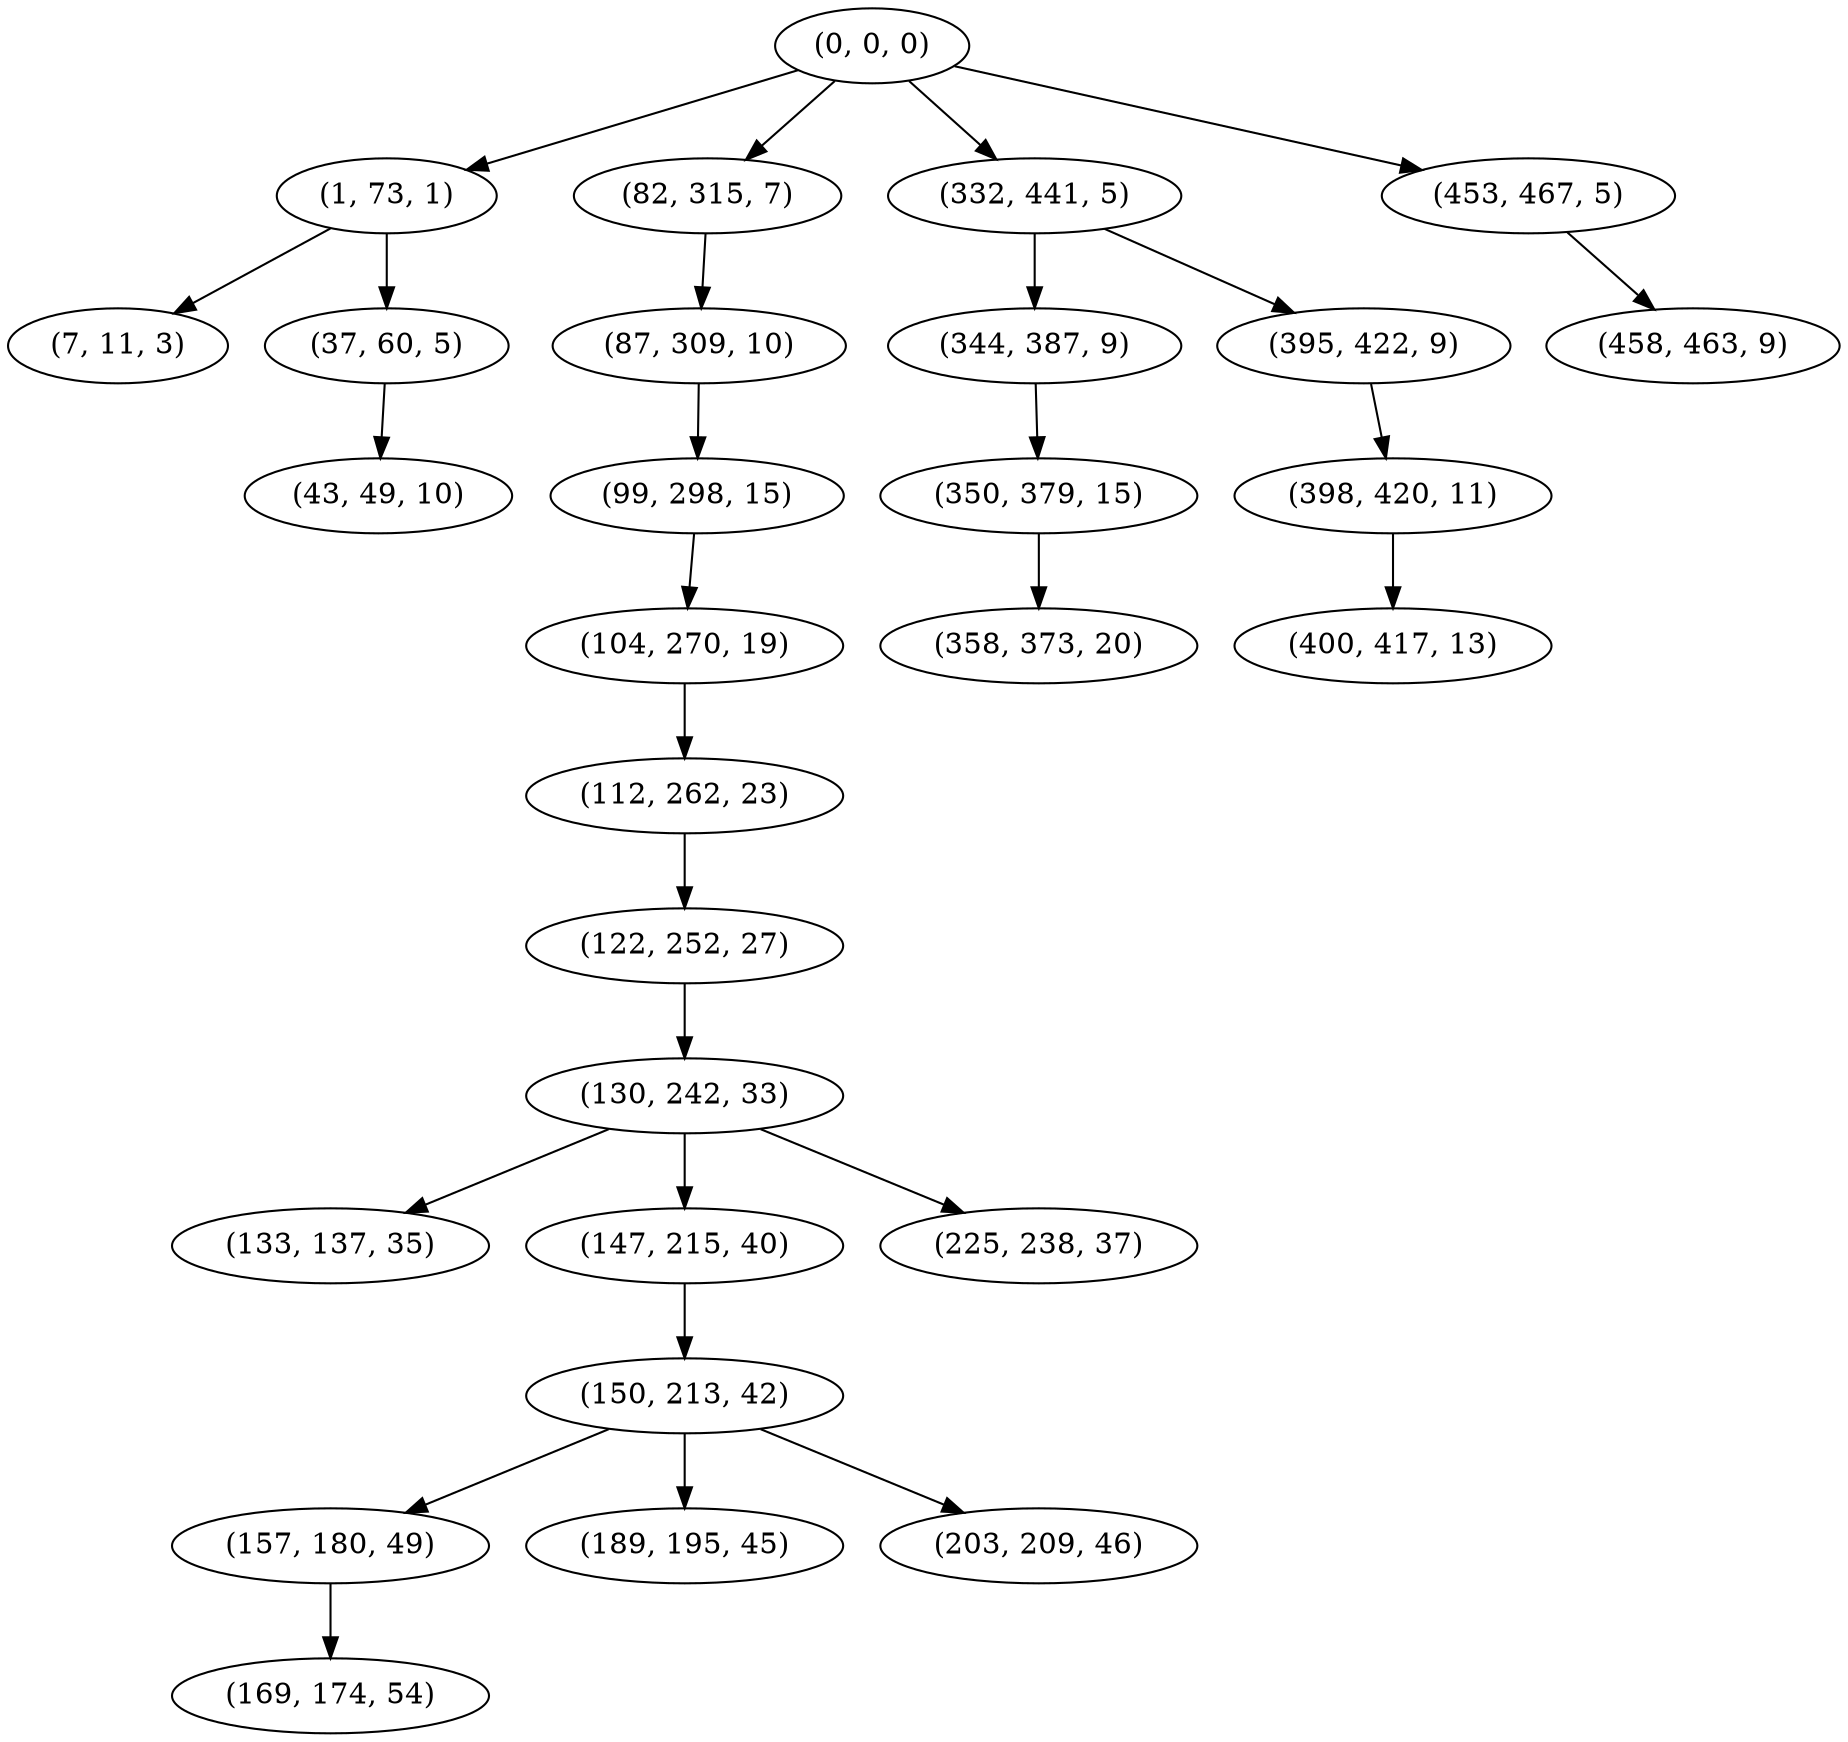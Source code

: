 digraph tree {
    "(0, 0, 0)";
    "(1, 73, 1)";
    "(7, 11, 3)";
    "(37, 60, 5)";
    "(43, 49, 10)";
    "(82, 315, 7)";
    "(87, 309, 10)";
    "(99, 298, 15)";
    "(104, 270, 19)";
    "(112, 262, 23)";
    "(122, 252, 27)";
    "(130, 242, 33)";
    "(133, 137, 35)";
    "(147, 215, 40)";
    "(150, 213, 42)";
    "(157, 180, 49)";
    "(169, 174, 54)";
    "(189, 195, 45)";
    "(203, 209, 46)";
    "(225, 238, 37)";
    "(332, 441, 5)";
    "(344, 387, 9)";
    "(350, 379, 15)";
    "(358, 373, 20)";
    "(395, 422, 9)";
    "(398, 420, 11)";
    "(400, 417, 13)";
    "(453, 467, 5)";
    "(458, 463, 9)";
    "(0, 0, 0)" -> "(1, 73, 1)";
    "(0, 0, 0)" -> "(82, 315, 7)";
    "(0, 0, 0)" -> "(332, 441, 5)";
    "(0, 0, 0)" -> "(453, 467, 5)";
    "(1, 73, 1)" -> "(7, 11, 3)";
    "(1, 73, 1)" -> "(37, 60, 5)";
    "(37, 60, 5)" -> "(43, 49, 10)";
    "(82, 315, 7)" -> "(87, 309, 10)";
    "(87, 309, 10)" -> "(99, 298, 15)";
    "(99, 298, 15)" -> "(104, 270, 19)";
    "(104, 270, 19)" -> "(112, 262, 23)";
    "(112, 262, 23)" -> "(122, 252, 27)";
    "(122, 252, 27)" -> "(130, 242, 33)";
    "(130, 242, 33)" -> "(133, 137, 35)";
    "(130, 242, 33)" -> "(147, 215, 40)";
    "(130, 242, 33)" -> "(225, 238, 37)";
    "(147, 215, 40)" -> "(150, 213, 42)";
    "(150, 213, 42)" -> "(157, 180, 49)";
    "(150, 213, 42)" -> "(189, 195, 45)";
    "(150, 213, 42)" -> "(203, 209, 46)";
    "(157, 180, 49)" -> "(169, 174, 54)";
    "(332, 441, 5)" -> "(344, 387, 9)";
    "(332, 441, 5)" -> "(395, 422, 9)";
    "(344, 387, 9)" -> "(350, 379, 15)";
    "(350, 379, 15)" -> "(358, 373, 20)";
    "(395, 422, 9)" -> "(398, 420, 11)";
    "(398, 420, 11)" -> "(400, 417, 13)";
    "(453, 467, 5)" -> "(458, 463, 9)";
}
